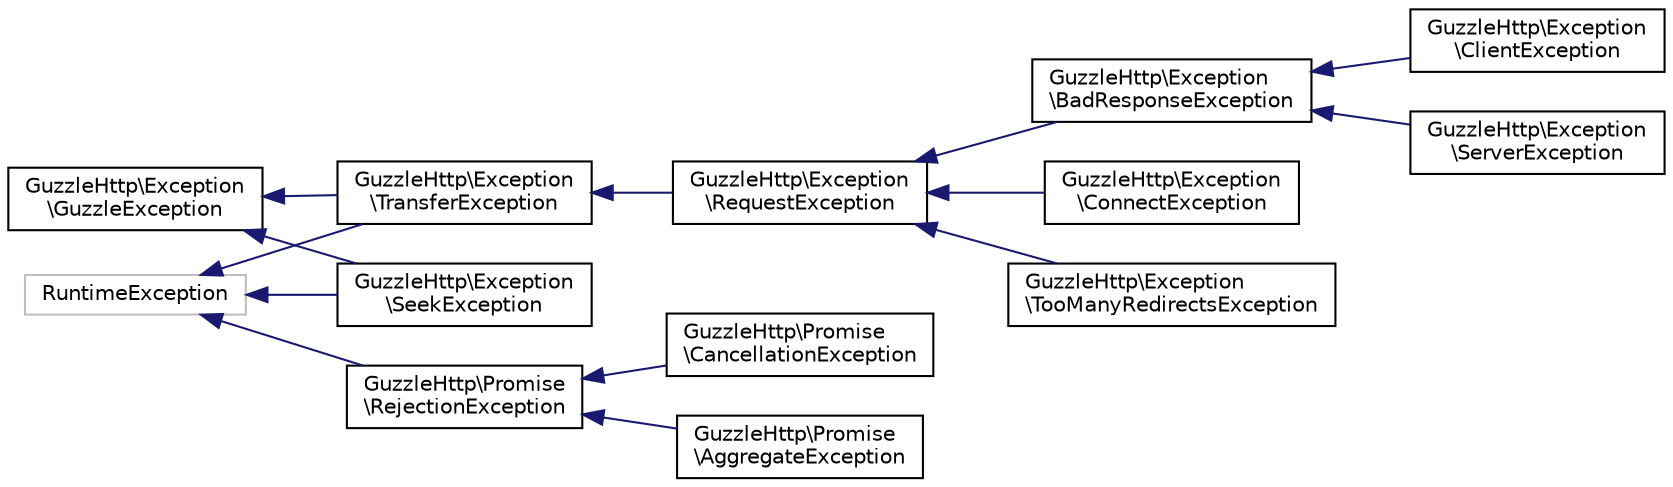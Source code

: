 digraph "Graphical Class Hierarchy"
{
  edge [fontname="Helvetica",fontsize="10",labelfontname="Helvetica",labelfontsize="10"];
  node [fontname="Helvetica",fontsize="10",shape=record];
  rankdir="LR";
  Node77 [label="RuntimeException",height=0.2,width=0.4,color="grey75", fillcolor="white", style="filled"];
  Node77 -> Node1 [dir="back",color="midnightblue",fontsize="10",style="solid",fontname="Helvetica"];
  Node1 [label="GuzzleHttp\\Exception\l\\SeekException",height=0.2,width=0.4,color="black", fillcolor="white", style="filled",URL="$classGuzzleHttp_1_1Exception_1_1SeekException.html"];
  Node77 -> Node2 [dir="back",color="midnightblue",fontsize="10",style="solid",fontname="Helvetica"];
  Node2 [label="GuzzleHttp\\Exception\l\\TransferException",height=0.2,width=0.4,color="black", fillcolor="white", style="filled",URL="$classGuzzleHttp_1_1Exception_1_1TransferException.html"];
  Node2 -> Node3 [dir="back",color="midnightblue",fontsize="10",style="solid",fontname="Helvetica"];
  Node3 [label="GuzzleHttp\\Exception\l\\RequestException",height=0.2,width=0.4,color="black", fillcolor="white", style="filled",URL="$classGuzzleHttp_1_1Exception_1_1RequestException.html"];
  Node3 -> Node4 [dir="back",color="midnightblue",fontsize="10",style="solid",fontname="Helvetica"];
  Node4 [label="GuzzleHttp\\Exception\l\\BadResponseException",height=0.2,width=0.4,color="black", fillcolor="white", style="filled",URL="$classGuzzleHttp_1_1Exception_1_1BadResponseException.html"];
  Node4 -> Node5 [dir="back",color="midnightblue",fontsize="10",style="solid",fontname="Helvetica"];
  Node5 [label="GuzzleHttp\\Exception\l\\ClientException",height=0.2,width=0.4,color="black", fillcolor="white", style="filled",URL="$classGuzzleHttp_1_1Exception_1_1ClientException.html"];
  Node4 -> Node6 [dir="back",color="midnightblue",fontsize="10",style="solid",fontname="Helvetica"];
  Node6 [label="GuzzleHttp\\Exception\l\\ServerException",height=0.2,width=0.4,color="black", fillcolor="white", style="filled",URL="$classGuzzleHttp_1_1Exception_1_1ServerException.html"];
  Node3 -> Node7 [dir="back",color="midnightblue",fontsize="10",style="solid",fontname="Helvetica"];
  Node7 [label="GuzzleHttp\\Exception\l\\ConnectException",height=0.2,width=0.4,color="black", fillcolor="white", style="filled",URL="$classGuzzleHttp_1_1Exception_1_1ConnectException.html"];
  Node3 -> Node8 [dir="back",color="midnightblue",fontsize="10",style="solid",fontname="Helvetica"];
  Node8 [label="GuzzleHttp\\Exception\l\\TooManyRedirectsException",height=0.2,width=0.4,color="black", fillcolor="white", style="filled",URL="$classGuzzleHttp_1_1Exception_1_1TooManyRedirectsException.html"];
  Node77 -> Node78 [dir="back",color="midnightblue",fontsize="10",style="solid",fontname="Helvetica"];
  Node78 [label="GuzzleHttp\\Promise\l\\RejectionException",height=0.2,width=0.4,color="black", fillcolor="white", style="filled",URL="$classGuzzleHttp_1_1Promise_1_1RejectionException.html"];
  Node78 -> Node79 [dir="back",color="midnightblue",fontsize="10",style="solid",fontname="Helvetica"];
  Node79 [label="GuzzleHttp\\Promise\l\\AggregateException",height=0.2,width=0.4,color="black", fillcolor="white", style="filled",URL="$classGuzzleHttp_1_1Promise_1_1AggregateException.html"];
  Node78 -> Node80 [dir="back",color="midnightblue",fontsize="10",style="solid",fontname="Helvetica"];
  Node80 [label="GuzzleHttp\\Promise\l\\CancellationException",height=0.2,width=0.4,color="black", fillcolor="white", style="filled",URL="$classGuzzleHttp_1_1Promise_1_1CancellationException.html"];
  Node0 [label="GuzzleHttp\\Exception\l\\GuzzleException",height=0.2,width=0.4,color="black", fillcolor="white", style="filled",URL="$interfaceGuzzleHttp_1_1Exception_1_1GuzzleException.html"];
  Node0 -> Node1 [dir="back",color="midnightblue",fontsize="10",style="solid",fontname="Helvetica"];
  Node0 -> Node2 [dir="back",color="midnightblue",fontsize="10",style="solid",fontname="Helvetica"];
}
